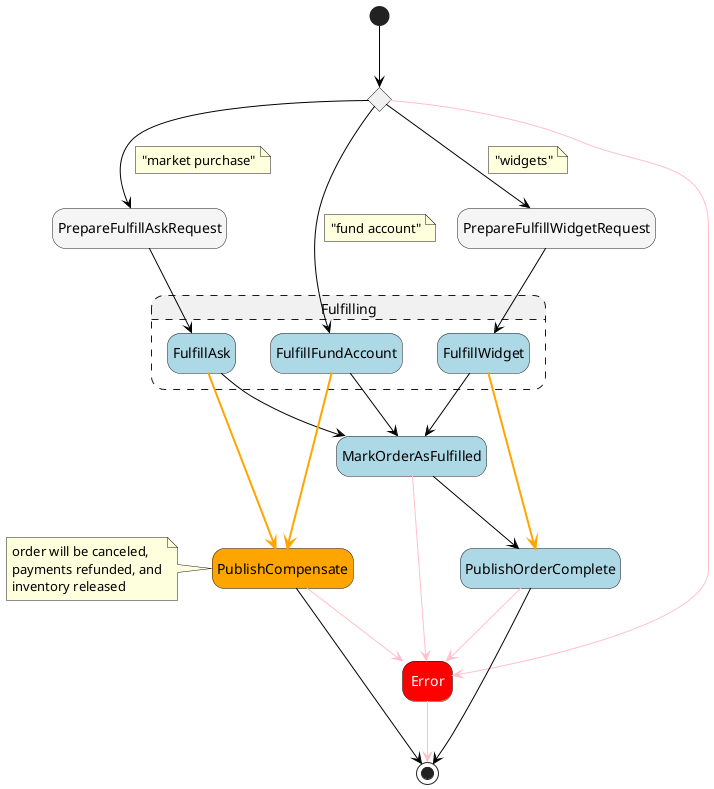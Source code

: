 @startuml
hide empty description
skinparam ArrowColor #black
skinparam state {

    BackgroundColor<<Choice>> #whitesmoke
    FontColor<<Choice>> automatic

    BackgroundColor<<aslFail>> #red
    FontColor<<aslFail>> automatic

    BackgroundColor<<aslPass>> #whitesmoke
    FontColor<<aslPass>> automatic

    BackgroundColor<<aslTask>> #lightblue
    FontColor<<aslTask>> automatic
    BackgroundColor<<Compensate>> #orange
}
state "Fulfilling" as compositeState1 ##[dashed] {
state "FulfillWidget" as state4<<aslTask>>
state "FulfillAsk" as state5<<aslTask>>
state "FulfillFundAccount" as state6<<aslTask>>
}
state "Dispatch by type of item" as state1<<Choice>>
state "PrepareFulfillWidgetRequest" as state2<<aslPass>>
state "PrepareFulfillAskRequest" as state3<<aslPass>>
state "MarkOrderAsFulfilled" as state7<<aslTask>>
state "Error" as state8<<aslFail>>
state "PublishOrderComplete" as state9<<aslTask>>
state "PublishCompensate" as state10<<Compensate>>
note left
  order will be canceled,
  payments refunded, and
  inventory released
end note
[*] --> state1
state1 --> state2
note on link
"widgets"
end note
state1 --> state3
note on link
"market purchase"
end note
state1 --> state6
note on link
"fund account"
end note
state1 -[#pink]-> state8
state2 --> state4
state3 --> state5
state4 --> state7
state4 -[bold,#orange]-> state9
state5 --> state7
state5 -[bold,#orange]-> state10
state6 --> state7
state6 -[bold,#orange]-> state10
state7 --> state9
state7 -[#pink]-> state8
state8 -[#pink]-> [*]
state9 --> [*]
state9 -[#pink]-> state8
state10 --> [*]
state10 -[#pink]-> state8
@enduml
